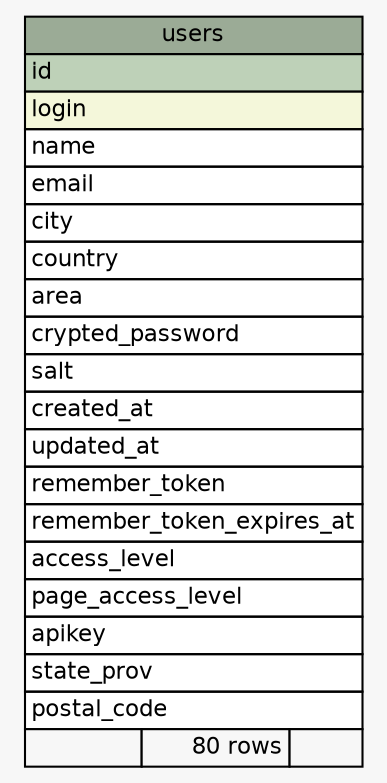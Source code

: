 // dot 2.30.1 on Mac OS X 10.7.5
// SchemaSpy rev 590
digraph "users" {
  graph [
    rankdir="RL"
    bgcolor="#f7f7f7"
    nodesep="0.18"
    ranksep="0.46"
    fontname="Helvetica"
    fontsize="11"
  ];
  node [
    fontname="Helvetica"
    fontsize="11"
    shape="plaintext"
  ];
  edge [
    arrowsize="0.8"
  ];
  "users" [
    label=<
    <TABLE BORDER="0" CELLBORDER="1" CELLSPACING="0" BGCOLOR="#ffffff">
      <TR><TD COLSPAN="3" BGCOLOR="#9bab96" ALIGN="CENTER">users</TD></TR>
      <TR><TD PORT="id" COLSPAN="3" BGCOLOR="#bed1b8" ALIGN="LEFT">id</TD></TR>
      <TR><TD PORT="login" COLSPAN="3" BGCOLOR="#f4f7da" ALIGN="LEFT">login</TD></TR>
      <TR><TD PORT="name" COLSPAN="3" ALIGN="LEFT">name</TD></TR>
      <TR><TD PORT="email" COLSPAN="3" ALIGN="LEFT">email</TD></TR>
      <TR><TD PORT="city" COLSPAN="3" ALIGN="LEFT">city</TD></TR>
      <TR><TD PORT="country" COLSPAN="3" ALIGN="LEFT">country</TD></TR>
      <TR><TD PORT="area" COLSPAN="3" ALIGN="LEFT">area</TD></TR>
      <TR><TD PORT="crypted_password" COLSPAN="3" ALIGN="LEFT">crypted_password</TD></TR>
      <TR><TD PORT="salt" COLSPAN="3" ALIGN="LEFT">salt</TD></TR>
      <TR><TD PORT="created_at" COLSPAN="3" ALIGN="LEFT">created_at</TD></TR>
      <TR><TD PORT="updated_at" COLSPAN="3" ALIGN="LEFT">updated_at</TD></TR>
      <TR><TD PORT="remember_token" COLSPAN="3" ALIGN="LEFT">remember_token</TD></TR>
      <TR><TD PORT="remember_token_expires_at" COLSPAN="3" ALIGN="LEFT">remember_token_expires_at</TD></TR>
      <TR><TD PORT="access_level" COLSPAN="3" ALIGN="LEFT">access_level</TD></TR>
      <TR><TD PORT="page_access_level" COLSPAN="3" ALIGN="LEFT">page_access_level</TD></TR>
      <TR><TD PORT="apikey" COLSPAN="3" ALIGN="LEFT">apikey</TD></TR>
      <TR><TD PORT="state_prov" COLSPAN="3" ALIGN="LEFT">state_prov</TD></TR>
      <TR><TD PORT="postal_code" COLSPAN="3" ALIGN="LEFT">postal_code</TD></TR>
      <TR><TD ALIGN="LEFT" BGCOLOR="#f7f7f7">  </TD><TD ALIGN="RIGHT" BGCOLOR="#f7f7f7">80 rows</TD><TD ALIGN="RIGHT" BGCOLOR="#f7f7f7">  </TD></TR>
    </TABLE>>
    URL="tables/users.html"
    tooltip="users"
  ];
}
